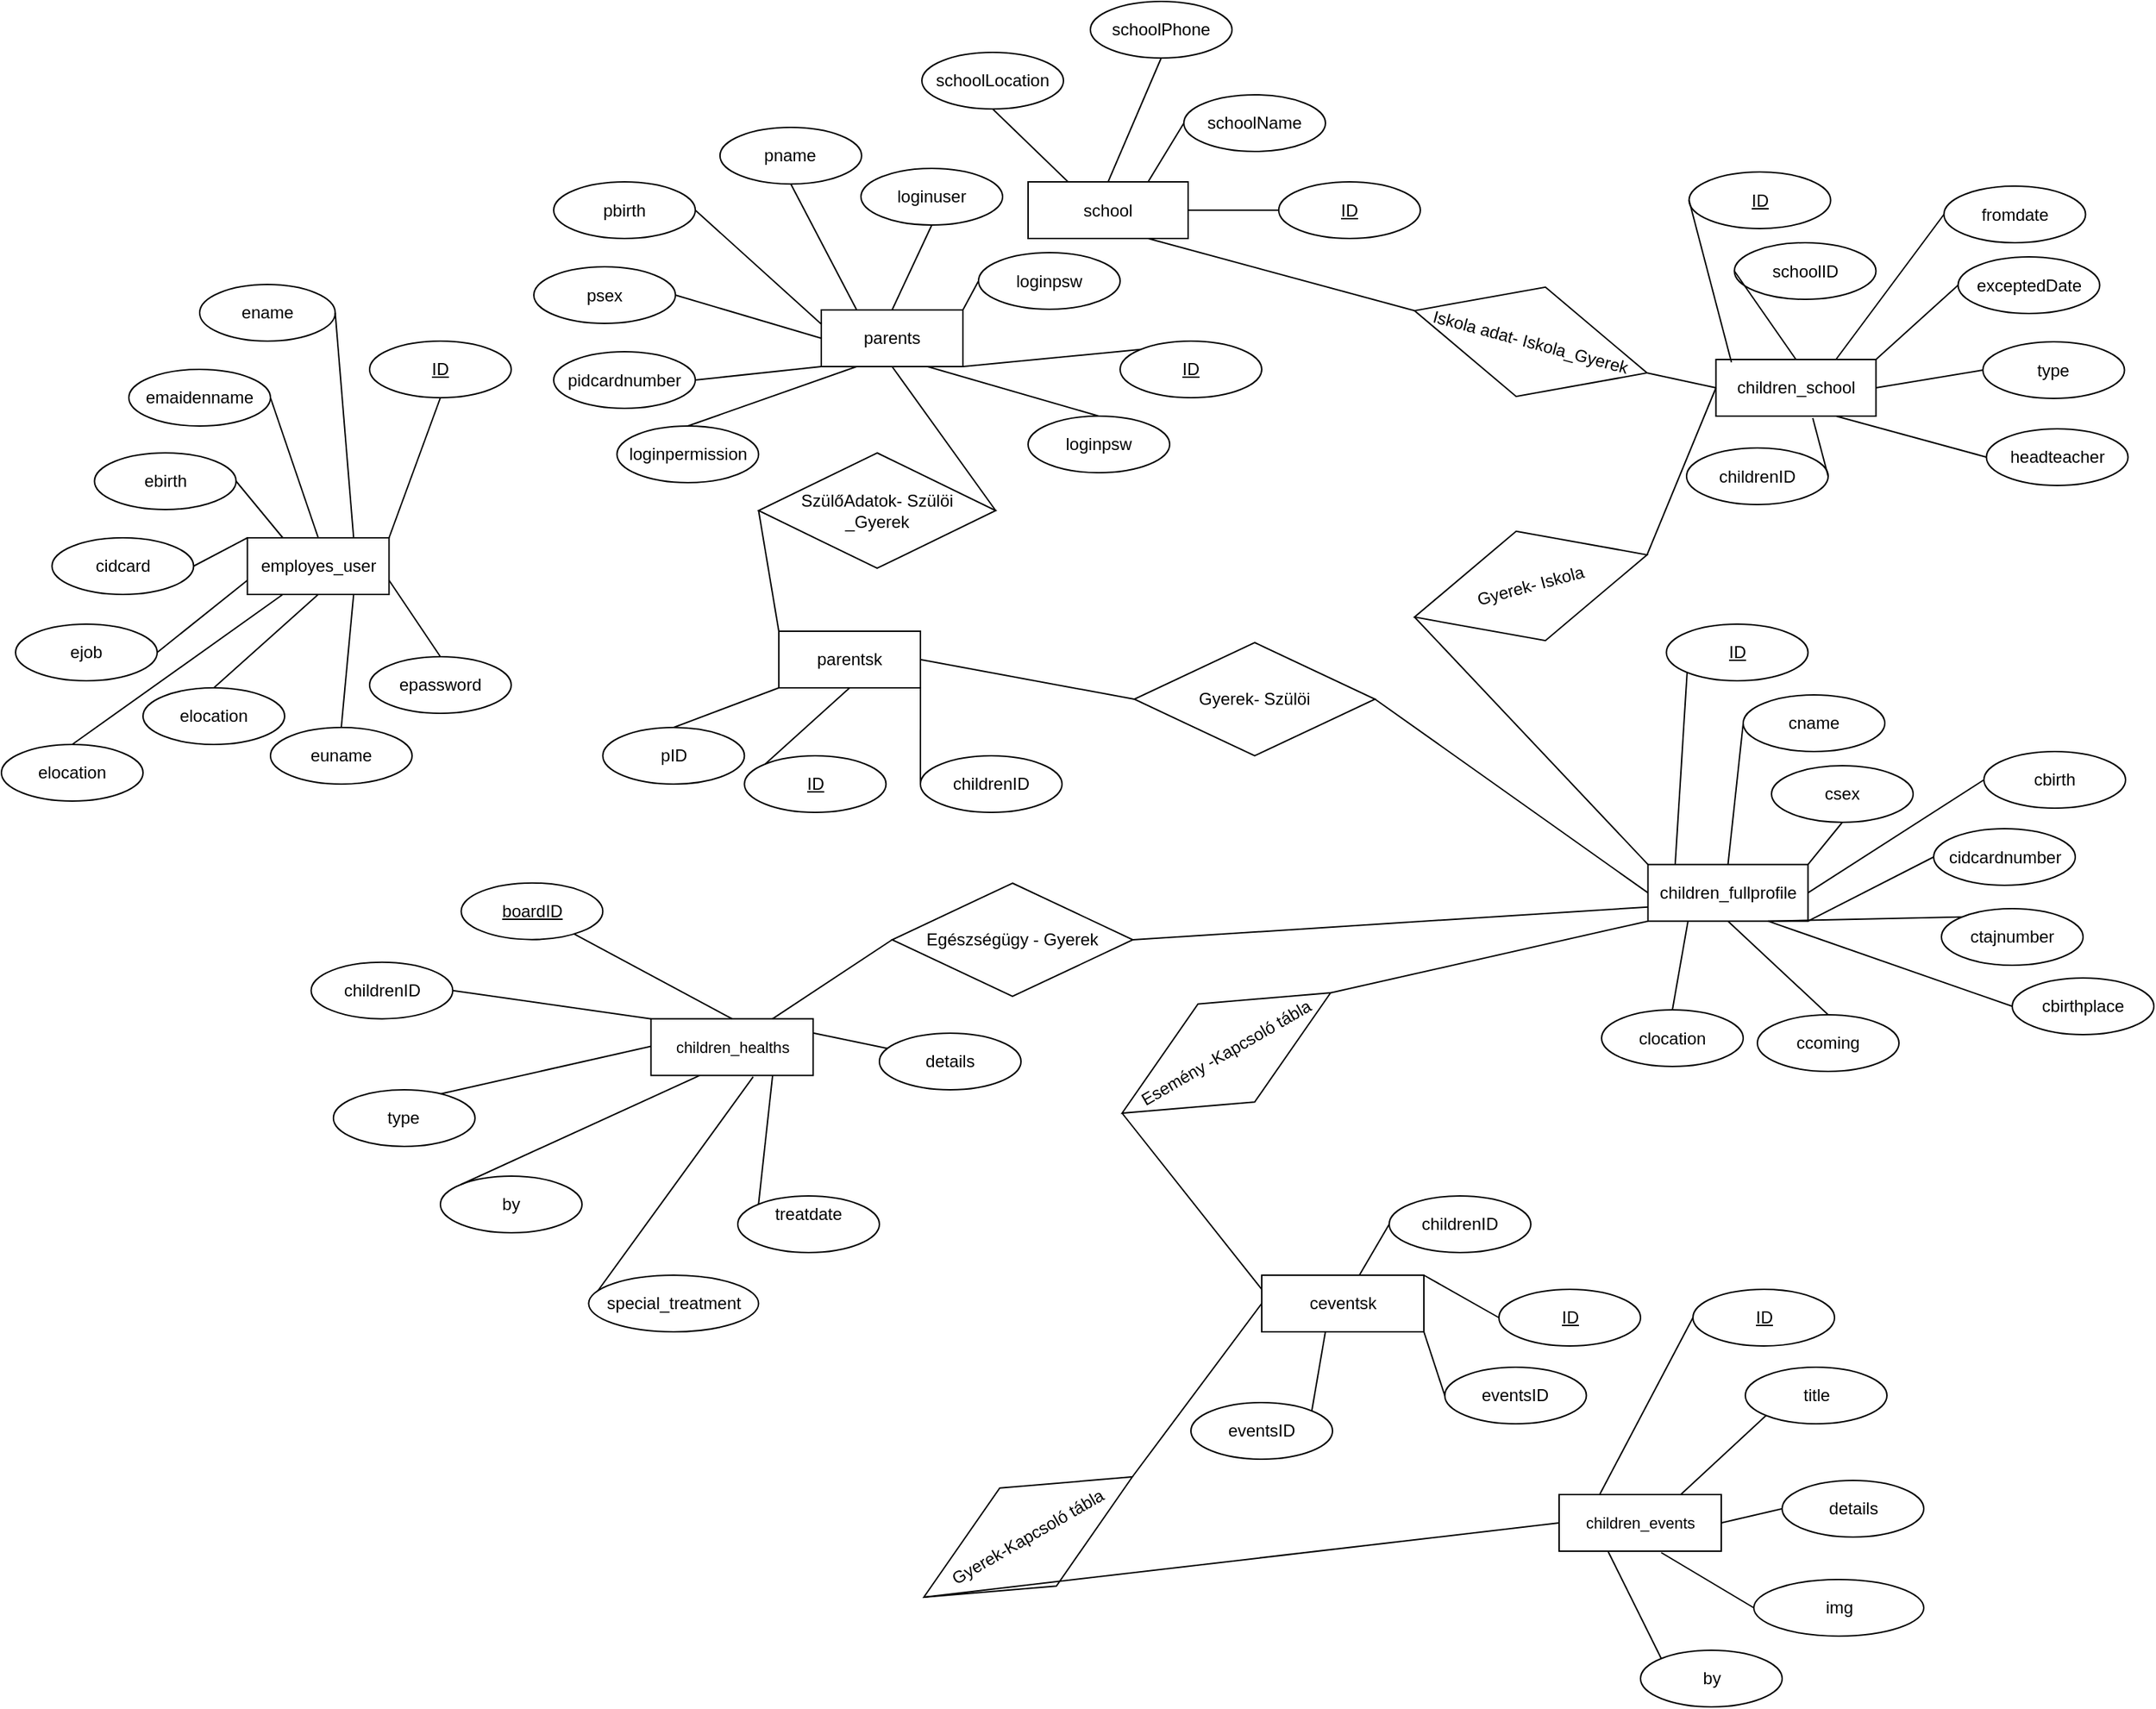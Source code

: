 <mxfile version="12.9.6" type="device"><diagram id="X7bPPWZ381YRLDHJrS13" name="Page-1"><mxGraphModel dx="2130" dy="2127" grid="1" gridSize="10" guides="1" tooltips="1" connect="1" arrows="1" fold="1" page="1" pageScale="1" pageWidth="827" pageHeight="1169" math="0" shadow="0"><root><mxCell id="0"/><mxCell id="1" parent="0"/><mxCell id="rig5tWXqjqZmkKjuv77b-2" value="employes_user" style="whiteSpace=wrap;html=1;align=center;" parent="1" vertex="1"><mxGeometry x="393.72" y="169" width="100" height="40" as="geometry"/></mxCell><mxCell id="rig5tWXqjqZmkKjuv77b-3" value="ID" style="ellipse;whiteSpace=wrap;html=1;align=center;fontStyle=4;" parent="1" vertex="1"><mxGeometry x="480" y="30" width="100" height="40" as="geometry"/></mxCell><mxCell id="rig5tWXqjqZmkKjuv77b-7" value="" style="endArrow=none;html=1;rounded=0;exitX=0.5;exitY=1;exitDx=0;exitDy=0;entryX=1;entryY=0;entryDx=0;entryDy=0;" parent="1" source="rig5tWXqjqZmkKjuv77b-3" target="rig5tWXqjqZmkKjuv77b-2" edge="1"><mxGeometry relative="1" as="geometry"><mxPoint x="405.72" y="299" as="sourcePoint"/><mxPoint x="518.72" y="170" as="targetPoint"/></mxGeometry></mxCell><mxCell id="rig5tWXqjqZmkKjuv77b-9" value="" style="endArrow=none;html=1;rounded=0;entryX=0;entryY=0;entryDx=0;entryDy=0;exitX=1;exitY=0.5;exitDx=0;exitDy=0;" parent="1" source="rig5tWXqjqZmkKjuv77b-10" target="rig5tWXqjqZmkKjuv77b-2" edge="1"><mxGeometry relative="1" as="geometry"><mxPoint x="355.72" y="209" as="sourcePoint"/><mxPoint x="425.72" y="339" as="targetPoint"/></mxGeometry></mxCell><mxCell id="rig5tWXqjqZmkKjuv77b-10" value="&lt;div&gt;cidcard&lt;/div&gt;" style="ellipse;whiteSpace=wrap;html=1;align=center;" parent="1" vertex="1"><mxGeometry x="255.72" y="169" width="100" height="40" as="geometry"/></mxCell><mxCell id="rig5tWXqjqZmkKjuv77b-11" value="ebirth" style="ellipse;whiteSpace=wrap;html=1;align=center;" parent="1" vertex="1"><mxGeometry x="285.72" y="109" width="100" height="40" as="geometry"/></mxCell><mxCell id="rig5tWXqjqZmkKjuv77b-12" value="" style="endArrow=none;html=1;rounded=0;exitX=1;exitY=0.5;exitDx=0;exitDy=0;entryX=0.25;entryY=0;entryDx=0;entryDy=0;" parent="1" source="rig5tWXqjqZmkKjuv77b-11" target="rig5tWXqjqZmkKjuv77b-2" edge="1"><mxGeometry relative="1" as="geometry"><mxPoint x="255.72" y="289" as="sourcePoint"/><mxPoint x="415.72" y="289" as="targetPoint"/></mxGeometry></mxCell><mxCell id="rig5tWXqjqZmkKjuv77b-14" value="ename" style="ellipse;whiteSpace=wrap;html=1;align=center;" parent="1" vertex="1"><mxGeometry x="360" y="-10" width="95.72" height="40" as="geometry"/></mxCell><mxCell id="rig5tWXqjqZmkKjuv77b-15" value="" style="endArrow=none;html=1;rounded=0;entryX=1;entryY=0.5;entryDx=0;entryDy=0;exitX=0.75;exitY=0;exitDx=0;exitDy=0;" parent="1" source="rig5tWXqjqZmkKjuv77b-2" target="rig5tWXqjqZmkKjuv77b-14" edge="1"><mxGeometry relative="1" as="geometry"><mxPoint x="255.72" y="289" as="sourcePoint"/><mxPoint x="415.72" y="289" as="targetPoint"/></mxGeometry></mxCell><mxCell id="rig5tWXqjqZmkKjuv77b-19" value="ejob" style="ellipse;whiteSpace=wrap;html=1;align=center;" parent="1" vertex="1"><mxGeometry x="230" y="230" width="100" height="40" as="geometry"/></mxCell><mxCell id="rig5tWXqjqZmkKjuv77b-20" value="" style="endArrow=none;html=1;rounded=0;entryX=0;entryY=0.75;entryDx=0;entryDy=0;exitX=1;exitY=0.5;exitDx=0;exitDy=0;" parent="1" source="rig5tWXqjqZmkKjuv77b-19" target="rig5tWXqjqZmkKjuv77b-2" edge="1"><mxGeometry relative="1" as="geometry"><mxPoint x="255.72" y="349" as="sourcePoint"/><mxPoint x="415.72" y="349" as="targetPoint"/></mxGeometry></mxCell><mxCell id="juuFsl2ezh0TfPQ7w8Ja-21" value="&lt;div&gt;children_fullprofile&lt;/div&gt;" style="whiteSpace=wrap;html=1;align=center;" parent="1" vertex="1"><mxGeometry x="1382.75" y="399.83" width="113" height="40" as="geometry"/></mxCell><mxCell id="juuFsl2ezh0TfPQ7w8Ja-22" value="ID" style="ellipse;whiteSpace=wrap;html=1;align=center;fontStyle=4;" parent="1" vertex="1"><mxGeometry x="1395.75" y="230.0" width="100" height="40" as="geometry"/></mxCell><mxCell id="juuFsl2ezh0TfPQ7w8Ja-23" value="" style="endArrow=none;html=1;rounded=0;exitX=0.17;exitY=0;exitDx=0;exitDy=0;exitPerimeter=0;entryX=0;entryY=1;entryDx=0;entryDy=0;" parent="1" source="juuFsl2ezh0TfPQ7w8Ja-21" target="juuFsl2ezh0TfPQ7w8Ja-22" edge="1"><mxGeometry relative="1" as="geometry"><mxPoint x="978.75" y="579.83" as="sourcePoint"/><mxPoint x="1410" y="270" as="targetPoint"/></mxGeometry></mxCell><mxCell id="juuFsl2ezh0TfPQ7w8Ja-24" value="cname" style="ellipse;whiteSpace=wrap;html=1;align=center;" parent="1" vertex="1"><mxGeometry x="1450" y="280.0" width="100" height="40" as="geometry"/></mxCell><mxCell id="juuFsl2ezh0TfPQ7w8Ja-25" value="" style="endArrow=none;html=1;rounded=0;entryX=0;entryY=0.5;entryDx=0;entryDy=0;exitX=0.5;exitY=0;exitDx=0;exitDy=0;" parent="1" source="juuFsl2ezh0TfPQ7w8Ja-21" target="juuFsl2ezh0TfPQ7w8Ja-24" edge="1"><mxGeometry relative="1" as="geometry"><mxPoint x="978.75" y="579.83" as="sourcePoint"/><mxPoint x="1138.75" y="579.83" as="targetPoint"/></mxGeometry></mxCell><mxCell id="juuFsl2ezh0TfPQ7w8Ja-26" value="csex" style="ellipse;whiteSpace=wrap;html=1;align=center;" parent="1" vertex="1"><mxGeometry x="1470" y="330" width="100" height="40" as="geometry"/></mxCell><mxCell id="juuFsl2ezh0TfPQ7w8Ja-27" value="" style="endArrow=none;html=1;rounded=0;entryX=0.5;entryY=1;entryDx=0;entryDy=0;exitX=1;exitY=0;exitDx=0;exitDy=0;" parent="1" source="juuFsl2ezh0TfPQ7w8Ja-21" target="juuFsl2ezh0TfPQ7w8Ja-26" edge="1"><mxGeometry relative="1" as="geometry"><mxPoint x="1507.25" y="439.83" as="sourcePoint"/><mxPoint x="1160.25" y="629.83" as="targetPoint"/></mxGeometry></mxCell><mxCell id="juuFsl2ezh0TfPQ7w8Ja-28" value="cidcardnumber" style="ellipse;whiteSpace=wrap;html=1;align=center;" parent="1" vertex="1"><mxGeometry x="1584.5" y="374.5" width="100" height="40" as="geometry"/></mxCell><mxCell id="juuFsl2ezh0TfPQ7w8Ja-29" value="" style="endArrow=none;html=1;rounded=0;entryX=0;entryY=0.5;entryDx=0;entryDy=0;exitX=1;exitY=1;exitDx=0;exitDy=0;" parent="1" source="juuFsl2ezh0TfPQ7w8Ja-21" target="juuFsl2ezh0TfPQ7w8Ja-28" edge="1"><mxGeometry relative="1" as="geometry"><mxPoint x="1436.5" y="539.83" as="sourcePoint"/><mxPoint x="1089.5" y="729.83" as="targetPoint"/><Array as="points"/></mxGeometry></mxCell><mxCell id="juuFsl2ezh0TfPQ7w8Ja-31" value="cbirth" style="ellipse;whiteSpace=wrap;html=1;align=center;" parent="1" vertex="1"><mxGeometry x="1620" y="320" width="100" height="40" as="geometry"/></mxCell><mxCell id="juuFsl2ezh0TfPQ7w8Ja-32" value="" style="endArrow=none;html=1;rounded=0;entryX=0;entryY=0.5;entryDx=0;entryDy=0;exitX=1;exitY=0.5;exitDx=0;exitDy=0;" parent="1" source="juuFsl2ezh0TfPQ7w8Ja-21" target="juuFsl2ezh0TfPQ7w8Ja-31" edge="1"><mxGeometry relative="1" as="geometry"><mxPoint x="1413.5" y="529.83" as="sourcePoint"/><mxPoint x="1581.5" y="523.16" as="targetPoint"/></mxGeometry></mxCell><mxCell id="juuFsl2ezh0TfPQ7w8Ja-33" value="&lt;div&gt;ccoming&lt;/div&gt;" style="ellipse;whiteSpace=wrap;html=1;align=center;" parent="1" vertex="1"><mxGeometry x="1460" y="506" width="100" height="40" as="geometry"/></mxCell><mxCell id="juuFsl2ezh0TfPQ7w8Ja-34" value="" style="endArrow=none;html=1;rounded=0;entryX=0.5;entryY=0;entryDx=0;entryDy=0;exitX=0.5;exitY=1;exitDx=0;exitDy=0;" parent="1" source="juuFsl2ezh0TfPQ7w8Ja-21" target="juuFsl2ezh0TfPQ7w8Ja-33" edge="1"><mxGeometry relative="1" as="geometry"><mxPoint x="1371" y="599.83" as="sourcePoint"/><mxPoint x="1031" y="879.83" as="targetPoint"/></mxGeometry></mxCell><mxCell id="juuFsl2ezh0TfPQ7w8Ja-42" value="" style="endArrow=none;html=1;rounded=0;entryX=0;entryY=0.5;entryDx=0;entryDy=0;exitX=0.75;exitY=0;exitDx=0;exitDy=0;" parent="1" source="juuFsl2ezh0TfPQ7w8Ja-46" target="juuFsl2ezh0TfPQ7w8Ja-43" edge="1"><mxGeometry relative="1" as="geometry"><mxPoint x="1225.72" y="363.83" as="sourcePoint"/><mxPoint x="1187.72" y="623.83" as="targetPoint"/></mxGeometry></mxCell><mxCell id="juuFsl2ezh0TfPQ7w8Ja-43" value="type" style="ellipse;whiteSpace=wrap;html=1;align=center;" parent="1" vertex="1"><mxGeometry x="454.44" y="559" width="100" height="40" as="geometry"/></mxCell><mxCell id="juuFsl2ezh0TfPQ7w8Ja-44" value="details" style="ellipse;whiteSpace=wrap;html=1;align=center;" parent="1" vertex="1"><mxGeometry x="840" y="519" width="100" height="40" as="geometry"/></mxCell><mxCell id="juuFsl2ezh0TfPQ7w8Ja-45" value="" style="endArrow=none;html=1;rounded=0;exitX=1;exitY=0.25;exitDx=0;exitDy=0;" parent="1" source="juuFsl2ezh0TfPQ7w8Ja-46" target="juuFsl2ezh0TfPQ7w8Ja-44" edge="1"><mxGeometry relative="1" as="geometry"><mxPoint x="1127.72" y="553.83" as="sourcePoint"/><mxPoint x="1187.72" y="623.83" as="targetPoint"/></mxGeometry></mxCell><mxCell id="juuFsl2ezh0TfPQ7w8Ja-46" value="&lt;div style=&quot;font-size: 11px&quot;&gt;&lt;font style=&quot;font-size: 11px&quot;&gt;children_health&lt;/font&gt;s&lt;/div&gt;" style="whiteSpace=wrap;html=1;align=center;" parent="1" vertex="1"><mxGeometry x="678.72" y="508.83" width="114.5" height="40" as="geometry"/></mxCell><mxCell id="juuFsl2ezh0TfPQ7w8Ja-50" value="" style="endArrow=none;html=1;rounded=0;exitX=0.75;exitY=0;exitDx=0;exitDy=0;entryX=0;entryY=0.5;entryDx=0;entryDy=0;" parent="1" source="juuFsl2ezh0TfPQ7w8Ja-46" target="pJ3tPGMeFUCVFApKlP6j-6" edge="1"><mxGeometry relative="1" as="geometry"><mxPoint x="712" y="800" as="sourcePoint"/><mxPoint x="370" y="430" as="targetPoint"/></mxGeometry></mxCell><mxCell id="juuFsl2ezh0TfPQ7w8Ja-51" value="" style="endArrow=none;html=1;rounded=0;entryX=0;entryY=0.5;entryDx=0;entryDy=0;exitX=0.63;exitY=1.025;exitDx=0;exitDy=0;exitPerimeter=0;" parent="1" source="juuFsl2ezh0TfPQ7w8Ja-46" target="juuFsl2ezh0TfPQ7w8Ja-52" edge="1"><mxGeometry relative="1" as="geometry"><mxPoint x="811.22" y="358.83" as="sourcePoint"/><mxPoint x="773.22" y="618.83" as="targetPoint"/></mxGeometry></mxCell><mxCell id="juuFsl2ezh0TfPQ7w8Ja-52" value="special_treatment" style="ellipse;whiteSpace=wrap;html=1;align=center;" parent="1" vertex="1"><mxGeometry x="634.69" y="690" width="120" height="40" as="geometry"/></mxCell><mxCell id="juuFsl2ezh0TfPQ7w8Ja-53" value="by" style="ellipse;whiteSpace=wrap;html=1;align=center;" parent="1" vertex="1"><mxGeometry x="530" y="620" width="100" height="40" as="geometry"/></mxCell><mxCell id="juuFsl2ezh0TfPQ7w8Ja-54" value="" style="endArrow=none;html=1;rounded=0;entryX=0;entryY=0;entryDx=0;entryDy=0;" parent="1" target="juuFsl2ezh0TfPQ7w8Ja-53" edge="1"><mxGeometry relative="1" as="geometry"><mxPoint x="713.22" y="548.83" as="sourcePoint"/><mxPoint x="773.22" y="618.83" as="targetPoint"/></mxGeometry></mxCell><mxCell id="juuFsl2ezh0TfPQ7w8Ja-64" value="&lt;div style=&quot;font-size: 11px&quot;&gt;&lt;font style=&quot;font-size: 11px&quot;&gt;children_events&lt;/font&gt;&lt;/div&gt;" style="whiteSpace=wrap;html=1;align=center;" parent="1" vertex="1"><mxGeometry x="1320" y="845" width="114.5" height="40" as="geometry"/></mxCell><mxCell id="juuFsl2ezh0TfPQ7w8Ja-65" value="details" style="ellipse;whiteSpace=wrap;html=1;align=center;" parent="1" vertex="1"><mxGeometry x="1477.5" y="835" width="100" height="40" as="geometry"/></mxCell><mxCell id="juuFsl2ezh0TfPQ7w8Ja-66" value="" style="endArrow=none;html=1;rounded=0;entryX=0;entryY=0.5;entryDx=0;entryDy=0;exitX=1;exitY=0.5;exitDx=0;exitDy=0;" parent="1" source="juuFsl2ezh0TfPQ7w8Ja-64" target="juuFsl2ezh0TfPQ7w8Ja-65" edge="1"><mxGeometry relative="1" as="geometry"><mxPoint x="1517.5" y="885" as="sourcePoint"/><mxPoint x="1127.5" y="1165" as="targetPoint"/></mxGeometry></mxCell><mxCell id="juuFsl2ezh0TfPQ7w8Ja-67" value="ID" style="ellipse;whiteSpace=wrap;html=1;align=center;fontStyle=4;" parent="1" vertex="1"><mxGeometry x="1414.5" y="700" width="100" height="40" as="geometry"/></mxCell><mxCell id="juuFsl2ezh0TfPQ7w8Ja-68" value="" style="endArrow=none;html=1;rounded=0;entryX=0;entryY=0.5;entryDx=0;entryDy=0;exitX=0.25;exitY=0;exitDx=0;exitDy=0;" parent="1" source="juuFsl2ezh0TfPQ7w8Ja-64" target="juuFsl2ezh0TfPQ7w8Ja-67" edge="1"><mxGeometry relative="1" as="geometry"><mxPoint x="1522" y="955" as="sourcePoint"/><mxPoint x="1258" y="1145" as="targetPoint"/></mxGeometry></mxCell><mxCell id="juuFsl2ezh0TfPQ7w8Ja-69" value="" style="endArrow=none;html=1;rounded=0;entryX=0;entryY=0.5;entryDx=0;entryDy=0;exitX=0.63;exitY=1.025;exitDx=0;exitDy=0;exitPerimeter=0;" parent="1" source="juuFsl2ezh0TfPQ7w8Ja-64" target="juuFsl2ezh0TfPQ7w8Ja-70" edge="1"><mxGeometry relative="1" as="geometry"><mxPoint x="1452.5" y="695" as="sourcePoint"/><mxPoint x="1414.5" y="955" as="targetPoint"/></mxGeometry></mxCell><mxCell id="juuFsl2ezh0TfPQ7w8Ja-70" value="img" style="ellipse;whiteSpace=wrap;html=1;align=center;" parent="1" vertex="1"><mxGeometry x="1457.5" y="905" width="120" height="40" as="geometry"/></mxCell><mxCell id="juuFsl2ezh0TfPQ7w8Ja-71" value="by" style="ellipse;whiteSpace=wrap;html=1;align=center;" parent="1" vertex="1"><mxGeometry x="1377.5" y="955" width="100" height="40" as="geometry"/></mxCell><mxCell id="juuFsl2ezh0TfPQ7w8Ja-72" value="" style="endArrow=none;html=1;rounded=0;entryX=0;entryY=0;entryDx=0;entryDy=0;" parent="1" target="juuFsl2ezh0TfPQ7w8Ja-71" edge="1"><mxGeometry relative="1" as="geometry"><mxPoint x="1354.5" y="885" as="sourcePoint"/><mxPoint x="1414.5" y="955" as="targetPoint"/></mxGeometry></mxCell><mxCell id="juuFsl2ezh0TfPQ7w8Ja-73" value="title" style="ellipse;whiteSpace=wrap;html=1;align=center;" parent="1" vertex="1"><mxGeometry x="1451.5" y="755" width="100" height="40" as="geometry"/></mxCell><mxCell id="juuFsl2ezh0TfPQ7w8Ja-74" value="" style="endArrow=none;html=1;rounded=0;entryX=0;entryY=1;entryDx=0;entryDy=0;exitX=0.75;exitY=0;exitDx=0;exitDy=0;" parent="1" source="juuFsl2ezh0TfPQ7w8Ja-64" target="juuFsl2ezh0TfPQ7w8Ja-73" edge="1"><mxGeometry relative="1" as="geometry"><mxPoint x="1444.5" y="865" as="sourcePoint"/><mxPoint x="1504.5" y="855" as="targetPoint"/></mxGeometry></mxCell><mxCell id="VY0c1p_3kEKyi2sY-HxI-12" value="parents" style="whiteSpace=wrap;html=1;align=center;" parent="1" vertex="1"><mxGeometry x="798.97" y="8.0" width="100" height="40" as="geometry"/></mxCell><mxCell id="VY0c1p_3kEKyi2sY-HxI-19" value="pname" style="ellipse;whiteSpace=wrap;html=1;align=center;" parent="1" vertex="1"><mxGeometry x="727.44" y="-121.0" width="100" height="40" as="geometry"/></mxCell><mxCell id="VY0c1p_3kEKyi2sY-HxI-20" value="pbirth" style="ellipse;whiteSpace=wrap;html=1;align=center;" parent="1" vertex="1"><mxGeometry x="610" y="-82.5" width="100" height="40" as="geometry"/></mxCell><mxCell id="VY0c1p_3kEKyi2sY-HxI-21" value="" style="endArrow=none;html=1;rounded=0;entryX=1;entryY=0.5;entryDx=0;entryDy=0;exitX=0;exitY=0.25;exitDx=0;exitDy=0;" parent="1" source="VY0c1p_3kEKyi2sY-HxI-12" target="VY0c1p_3kEKyi2sY-HxI-20" edge="1"><mxGeometry relative="1" as="geometry"><mxPoint x="1103.43" y="291.33" as="sourcePoint"/><mxPoint x="1193.615" y="192.142" as="targetPoint"/></mxGeometry></mxCell><mxCell id="VY0c1p_3kEKyi2sY-HxI-22" value="" style="endArrow=none;html=1;rounded=0;entryX=0.5;entryY=1;entryDx=0;entryDy=0;exitX=0.25;exitY=0;exitDx=0;exitDy=0;" parent="1" source="VY0c1p_3kEKyi2sY-HxI-12" target="VY0c1p_3kEKyi2sY-HxI-19" edge="1"><mxGeometry relative="1" as="geometry"><mxPoint x="1113.43" y="301.33" as="sourcePoint"/><mxPoint x="1203.615" y="202.142" as="targetPoint"/></mxGeometry></mxCell><mxCell id="VY0c1p_3kEKyi2sY-HxI-24" value="ID" style="ellipse;whiteSpace=wrap;html=1;align=center;fontStyle=4;" parent="1" vertex="1"><mxGeometry x="1010" y="30" width="100" height="40" as="geometry"/></mxCell><mxCell id="VY0c1p_3kEKyi2sY-HxI-25" value="" style="endArrow=none;html=1;rounded=0;entryX=0;entryY=0;entryDx=0;entryDy=0;exitX=1;exitY=1;exitDx=0;exitDy=0;" parent="1" target="VY0c1p_3kEKyi2sY-HxI-24" edge="1" source="VY0c1p_3kEKyi2sY-HxI-12"><mxGeometry relative="1" as="geometry"><mxPoint x="874" y="50" as="sourcePoint"/><mxPoint x="1028.97" y="8" as="targetPoint"/></mxGeometry></mxCell><mxCell id="VY0c1p_3kEKyi2sY-HxI-26" value="psex" style="ellipse;whiteSpace=wrap;html=1;align=center;" parent="1" vertex="1"><mxGeometry x="595.97" y="-22.5" width="100" height="40" as="geometry"/></mxCell><mxCell id="VY0c1p_3kEKyi2sY-HxI-27" value="" style="endArrow=none;html=1;rounded=0;entryX=1;entryY=0.5;entryDx=0;entryDy=0;exitX=0;exitY=0.5;exitDx=0;exitDy=0;" parent="1" source="VY0c1p_3kEKyi2sY-HxI-12" target="VY0c1p_3kEKyi2sY-HxI-26" edge="1"><mxGeometry relative="1" as="geometry"><mxPoint x="938.97" y="48" as="sourcePoint"/><mxPoint x="1008.97" y="78" as="targetPoint"/></mxGeometry></mxCell><mxCell id="VY0c1p_3kEKyi2sY-HxI-33" value="ctajnumber" style="ellipse;whiteSpace=wrap;html=1;align=center;" parent="1" vertex="1"><mxGeometry x="1590" y="431.0" width="100" height="40" as="geometry"/></mxCell><mxCell id="VY0c1p_3kEKyi2sY-HxI-34" value="" style="endArrow=none;html=1;rounded=0;entryX=0;entryY=0;entryDx=0;entryDy=0;exitX=0.75;exitY=1;exitDx=0;exitDy=0;" parent="1" source="juuFsl2ezh0TfPQ7w8Ja-21" target="VY0c1p_3kEKyi2sY-HxI-33" edge="1"><mxGeometry relative="1" as="geometry"><mxPoint x="1367.5" y="476.5" as="sourcePoint"/><mxPoint x="1590.25" y="466.5" as="targetPoint"/></mxGeometry></mxCell><mxCell id="5lSTl0Rk3lSju16GdGLm-16" value="loginpermission" style="ellipse;whiteSpace=wrap;html=1;align=center;" parent="1" vertex="1"><mxGeometry x="654.69" y="90" width="100" height="40" as="geometry"/></mxCell><mxCell id="5lSTl0Rk3lSju16GdGLm-17" value="pidcardnumber" style="ellipse;whiteSpace=wrap;html=1;align=center;" parent="1" vertex="1"><mxGeometry x="610" y="37.5" width="100" height="40" as="geometry"/></mxCell><mxCell id="5lSTl0Rk3lSju16GdGLm-18" value="loginuser" style="ellipse;whiteSpace=wrap;html=1;align=center;" parent="1" vertex="1"><mxGeometry x="827" y="-92" width="100" height="40" as="geometry"/></mxCell><mxCell id="5lSTl0Rk3lSju16GdGLm-19" value="loginpsw" style="ellipse;whiteSpace=wrap;html=1;align=center;" parent="1" vertex="1"><mxGeometry x="945" y="83" width="100" height="40" as="geometry"/></mxCell><mxCell id="5lSTl0Rk3lSju16GdGLm-20" value="" style="endArrow=none;html=1;rounded=0;entryX=1;entryY=0.5;entryDx=0;entryDy=0;exitX=0;exitY=1;exitDx=0;exitDy=0;" parent="1" source="VY0c1p_3kEKyi2sY-HxI-12" target="5lSTl0Rk3lSju16GdGLm-17" edge="1"><mxGeometry relative="1" as="geometry"><mxPoint x="908.97" y="58" as="sourcePoint"/><mxPoint x="1048.97" y="118" as="targetPoint"/></mxGeometry></mxCell><mxCell id="5lSTl0Rk3lSju16GdGLm-21" value="" style="endArrow=none;html=1;rounded=0;entryX=0.5;entryY=0;entryDx=0;entryDy=0;exitX=0.25;exitY=1;exitDx=0;exitDy=0;" parent="1" source="VY0c1p_3kEKyi2sY-HxI-12" target="5lSTl0Rk3lSju16GdGLm-16" edge="1"><mxGeometry relative="1" as="geometry"><mxPoint x="918.97" y="68" as="sourcePoint"/><mxPoint x="1058.97" y="128" as="targetPoint"/></mxGeometry></mxCell><mxCell id="5lSTl0Rk3lSju16GdGLm-22" value="" style="endArrow=none;html=1;rounded=0;entryX=0.5;entryY=1;entryDx=0;entryDy=0;exitX=0.5;exitY=0;exitDx=0;exitDy=0;" parent="1" source="VY0c1p_3kEKyi2sY-HxI-12" target="5lSTl0Rk3lSju16GdGLm-18" edge="1"><mxGeometry relative="1" as="geometry"><mxPoint x="890" as="sourcePoint"/><mxPoint x="1068.97" y="138" as="targetPoint"/></mxGeometry></mxCell><mxCell id="5lSTl0Rk3lSju16GdGLm-23" value="" style="endArrow=none;html=1;rounded=0;entryX=0.5;entryY=0;entryDx=0;entryDy=0;exitX=0.75;exitY=1;exitDx=0;exitDy=0;" parent="1" source="VY0c1p_3kEKyi2sY-HxI-12" target="5lSTl0Rk3lSju16GdGLm-19" edge="1"><mxGeometry relative="1" as="geometry"><mxPoint x="938.97" y="88" as="sourcePoint"/><mxPoint x="1078.97" y="148" as="targetPoint"/></mxGeometry></mxCell><mxCell id="UZepqhmYbxeqU_emJsDd-5" value="&lt;div&gt;Gyerek- Szülöi&lt;/div&gt;" style="shape=rhombus;perimeter=rhombusPerimeter;whiteSpace=wrap;html=1;align=center;" parent="1" vertex="1"><mxGeometry x="1020" y="243" width="170" height="80" as="geometry"/></mxCell><mxCell id="UZepqhmYbxeqU_emJsDd-8" value="" style="endArrow=none;html=1;rounded=0;entryX=1;entryY=0.5;entryDx=0;entryDy=0;exitX=0.5;exitY=1;exitDx=0;exitDy=0;" parent="1" source="VY0c1p_3kEKyi2sY-HxI-12" target="luupwgVPOPJgz2WvsRW2-38" edge="1"><mxGeometry relative="1" as="geometry"><mxPoint x="860" y="175" as="sourcePoint"/><mxPoint x="890" y="180" as="targetPoint"/></mxGeometry></mxCell><mxCell id="UZepqhmYbxeqU_emJsDd-9" value="" style="endArrow=none;html=1;rounded=0;exitX=1;exitY=0.5;exitDx=0;exitDy=0;entryX=0;entryY=0.5;entryDx=0;entryDy=0;" parent="1" source="UZepqhmYbxeqU_emJsDd-5" target="juuFsl2ezh0TfPQ7w8Ja-21" edge="1"><mxGeometry relative="1" as="geometry"><mxPoint x="1200" y="298.83" as="sourcePoint"/><mxPoint x="1140" y="476.5" as="targetPoint"/></mxGeometry></mxCell><mxCell id="UZepqhmYbxeqU_emJsDd-10" value="&lt;div&gt;ceventsk&lt;/div&gt;" style="whiteSpace=wrap;html=1;align=center;" parent="1" vertex="1"><mxGeometry x="1110" y="690" width="114.5" height="40" as="geometry"/></mxCell><mxCell id="UZepqhmYbxeqU_emJsDd-11" value="ID" style="ellipse;whiteSpace=wrap;html=1;align=center;fontStyle=4;" parent="1" vertex="1"><mxGeometry x="1277.5" y="700" width="100" height="40" as="geometry"/></mxCell><mxCell id="UZepqhmYbxeqU_emJsDd-13" value="" style="endArrow=none;html=1;rounded=0;entryX=0;entryY=0.5;entryDx=0;entryDy=0;exitX=1;exitY=0;exitDx=0;exitDy=0;" parent="1" source="UZepqhmYbxeqU_emJsDd-10" target="UZepqhmYbxeqU_emJsDd-11" edge="1"><mxGeometry relative="1" as="geometry"><mxPoint x="1069.5" y="665" as="sourcePoint"/><mxPoint x="1139.75" y="565" as="targetPoint"/></mxGeometry></mxCell><mxCell id="UZepqhmYbxeqU_emJsDd-14" value="childrenID" style="ellipse;whiteSpace=wrap;html=1;align=center;" parent="1" vertex="1"><mxGeometry x="1200" y="634" width="100" height="40" as="geometry"/></mxCell><mxCell id="UZepqhmYbxeqU_emJsDd-15" value="eventsID" style="ellipse;whiteSpace=wrap;html=1;align=center;" parent="1" vertex="1"><mxGeometry x="1239.25" y="755" width="100" height="40" as="geometry"/></mxCell><mxCell id="UZepqhmYbxeqU_emJsDd-16" value="" style="endArrow=none;html=1;rounded=0;entryX=0;entryY=0.5;entryDx=0;entryDy=0;" parent="1" source="UZepqhmYbxeqU_emJsDd-10" target="UZepqhmYbxeqU_emJsDd-14" edge="1"><mxGeometry relative="1" as="geometry"><mxPoint x="1149.75" y="685" as="sourcePoint"/><mxPoint x="1195" y="610" as="targetPoint"/></mxGeometry></mxCell><mxCell id="UZepqhmYbxeqU_emJsDd-17" value="" style="endArrow=none;html=1;rounded=0;entryX=0;entryY=0.5;entryDx=0;entryDy=0;exitX=1;exitY=1;exitDx=0;exitDy=0;" parent="1" source="UZepqhmYbxeqU_emJsDd-10" target="UZepqhmYbxeqU_emJsDd-15" edge="1"><mxGeometry relative="1" as="geometry"><mxPoint x="1159.75" y="695" as="sourcePoint"/><mxPoint x="1205" y="620" as="targetPoint"/></mxGeometry></mxCell><mxCell id="UZepqhmYbxeqU_emJsDd-25" value="Esemény -Kapcsoló tábla" style="shape=rhombus;perimeter=rhombusPerimeter;whiteSpace=wrap;html=1;align=center;rotation=-30;" parent="1" vertex="1"><mxGeometry x="1000" y="493" width="170" height="80" as="geometry"/></mxCell><mxCell id="UZepqhmYbxeqU_emJsDd-26" value="" style="endArrow=none;html=1;rounded=0;entryX=0;entryY=0.5;entryDx=0;entryDy=0;exitX=0;exitY=0.25;exitDx=0;exitDy=0;" parent="1" source="UZepqhmYbxeqU_emJsDd-10" target="UZepqhmYbxeqU_emJsDd-25" edge="1"><mxGeometry relative="1" as="geometry"><mxPoint x="1160" y="630" as="sourcePoint"/><mxPoint x="980" y="337.33" as="targetPoint"/></mxGeometry></mxCell><mxCell id="pJ3tPGMeFUCVFApKlP6j-1" value="" style="endArrow=none;html=1;rounded=0;exitX=0;exitY=1;exitDx=0;exitDy=0;entryX=1;entryY=0.5;entryDx=0;entryDy=0;" parent="1" source="juuFsl2ezh0TfPQ7w8Ja-21" target="UZepqhmYbxeqU_emJsDd-25" edge="1"><mxGeometry relative="1" as="geometry"><mxPoint x="1105" y="635" as="sourcePoint"/><mxPoint x="981.388" y="552.5" as="targetPoint"/></mxGeometry></mxCell><mxCell id="pJ3tPGMeFUCVFApKlP6j-2" value="Gyerek-Kapcsoló tábla" style="shape=rhombus;perimeter=rhombusPerimeter;whiteSpace=wrap;html=1;align=center;rotation=-30;" parent="1" vertex="1"><mxGeometry x="860" y="835" width="170" height="80" as="geometry"/></mxCell><mxCell id="pJ3tPGMeFUCVFApKlP6j-3" value="" style="endArrow=none;html=1;rounded=0;entryX=1;entryY=0.5;entryDx=0;entryDy=0;exitX=0;exitY=0.5;exitDx=0;exitDy=0;" parent="1" source="UZepqhmYbxeqU_emJsDd-10" target="pJ3tPGMeFUCVFApKlP6j-2" edge="1"><mxGeometry relative="1" as="geometry"><mxPoint x="1019" y="760" as="sourcePoint"/><mxPoint x="981.388" y="552.5" as="targetPoint"/></mxGeometry></mxCell><mxCell id="pJ3tPGMeFUCVFApKlP6j-4" value="" style="endArrow=none;html=1;rounded=0;entryX=0;entryY=0.5;entryDx=0;entryDy=0;exitX=0;exitY=0.5;exitDx=0;exitDy=0;" parent="1" source="juuFsl2ezh0TfPQ7w8Ja-64" target="pJ3tPGMeFUCVFApKlP6j-2" edge="1"><mxGeometry relative="1" as="geometry"><mxPoint x="1150" y="1000" as="sourcePoint"/><mxPoint x="991.388" y="562.5" as="targetPoint"/></mxGeometry></mxCell><mxCell id="pJ3tPGMeFUCVFApKlP6j-5" value="" style="endArrow=none;html=1;rounded=0;exitX=0;exitY=0.75;exitDx=0;exitDy=0;entryX=1;entryY=0.5;entryDx=0;entryDy=0;" parent="1" source="juuFsl2ezh0TfPQ7w8Ja-21" target="pJ3tPGMeFUCVFApKlP6j-6" edge="1"><mxGeometry relative="1" as="geometry"><mxPoint x="1240" y="310" as="sourcePoint"/><mxPoint x="790" y="510" as="targetPoint"/></mxGeometry></mxCell><mxCell id="pJ3tPGMeFUCVFApKlP6j-6" value="Egészségügy - Gyerek" style="shape=rhombus;perimeter=rhombusPerimeter;whiteSpace=wrap;html=1;align=center;rotation=0;" parent="1" vertex="1"><mxGeometry x="849" y="413" width="170" height="80" as="geometry"/></mxCell><mxCell id="uqK_T2go3OIVHjE7eF3Z-1" value="elocation" style="ellipse;whiteSpace=wrap;html=1;align=center;" parent="1" vertex="1"><mxGeometry x="220" y="315" width="100" height="40" as="geometry"/></mxCell><mxCell id="uqK_T2go3OIVHjE7eF3Z-2" value="" style="endArrow=none;html=1;rounded=0;entryX=0.25;entryY=1;entryDx=0;entryDy=0;exitX=0.5;exitY=0;exitDx=0;exitDy=0;" parent="1" source="uqK_T2go3OIVHjE7eF3Z-1" target="rig5tWXqjqZmkKjuv77b-2" edge="1"><mxGeometry relative="1" as="geometry"><mxPoint x="410" y="264" as="sourcePoint"/><mxPoint x="453.72" y="219" as="targetPoint"/></mxGeometry></mxCell><mxCell id="uqK_T2go3OIVHjE7eF3Z-3" value="euname" style="ellipse;whiteSpace=wrap;html=1;align=center;" parent="1" vertex="1"><mxGeometry x="410" y="303" width="100" height="40" as="geometry"/></mxCell><mxCell id="uqK_T2go3OIVHjE7eF3Z-4" value="" style="endArrow=none;html=1;rounded=0;entryX=0.75;entryY=1;entryDx=0;entryDy=0;exitX=0.5;exitY=0;exitDx=0;exitDy=0;" parent="1" source="uqK_T2go3OIVHjE7eF3Z-3" target="rig5tWXqjqZmkKjuv77b-2" edge="1"><mxGeometry relative="1" as="geometry"><mxPoint x="345.72" y="285" as="sourcePoint"/><mxPoint x="428.72" y="219" as="targetPoint"/></mxGeometry></mxCell><mxCell id="uqK_T2go3OIVHjE7eF3Z-5" value="epassword" style="ellipse;whiteSpace=wrap;html=1;align=center;" parent="1" vertex="1"><mxGeometry x="480" y="253" width="100" height="40" as="geometry"/></mxCell><mxCell id="uqK_T2go3OIVHjE7eF3Z-6" value="" style="endArrow=none;html=1;rounded=0;entryX=1;entryY=0.75;entryDx=0;entryDy=0;exitX=0.5;exitY=0;exitDx=0;exitDy=0;" parent="1" source="uqK_T2go3OIVHjE7eF3Z-5" target="rig5tWXqjqZmkKjuv77b-2" edge="1"><mxGeometry relative="1" as="geometry"><mxPoint x="395.72" y="329" as="sourcePoint"/><mxPoint x="453.72" y="219" as="targetPoint"/></mxGeometry></mxCell><mxCell id="uqK_T2go3OIVHjE7eF3Z-8" value="cbirthplace" style="ellipse;whiteSpace=wrap;html=1;align=center;" parent="1" vertex="1"><mxGeometry x="1640" y="480" width="100" height="40" as="geometry"/></mxCell><mxCell id="uqK_T2go3OIVHjE7eF3Z-9" value="" style="endArrow=none;html=1;rounded=0;entryX=0;entryY=0.5;entryDx=0;entryDy=0;exitX=0.75;exitY=1;exitDx=0;exitDy=0;" parent="1" source="juuFsl2ezh0TfPQ7w8Ja-21" target="uqK_T2go3OIVHjE7eF3Z-8" edge="1"><mxGeometry relative="1" as="geometry"><mxPoint x="1486.992" y="450.99" as="sourcePoint"/><mxPoint x="1674.645" y="455.688" as="targetPoint"/></mxGeometry></mxCell><mxCell id="uqK_T2go3OIVHjE7eF3Z-10" style="edgeStyle=orthogonalEdgeStyle;rounded=0;orthogonalLoop=1;jettySize=auto;html=1;exitX=0.5;exitY=1;exitDx=0;exitDy=0;" parent="1" edge="1"><mxGeometry relative="1" as="geometry"><mxPoint x="1600" y="560" as="sourcePoint"/><mxPoint x="1600" y="560" as="targetPoint"/></mxGeometry></mxCell><mxCell id="uqK_T2go3OIVHjE7eF3Z-11" value="clocation" style="ellipse;whiteSpace=wrap;html=1;align=center;" parent="1" vertex="1"><mxGeometry x="1350" y="502.5" width="100" height="40" as="geometry"/></mxCell><mxCell id="uqK_T2go3OIVHjE7eF3Z-12" value="" style="endArrow=none;html=1;rounded=0;entryX=0.5;entryY=0;entryDx=0;entryDy=0;exitX=0.25;exitY=1;exitDx=0;exitDy=0;" parent="1" source="juuFsl2ezh0TfPQ7w8Ja-21" target="uqK_T2go3OIVHjE7eF3Z-11" edge="1"><mxGeometry relative="1" as="geometry"><mxPoint x="1421" y="449.83" as="sourcePoint"/><mxPoint x="1487.5" y="552.5" as="targetPoint"/></mxGeometry></mxCell><mxCell id="caFGjPVB3AqB_7iwUvpX-1" value="&lt;div&gt;children_school&lt;/div&gt;" style="whiteSpace=wrap;html=1;align=center;" parent="1" vertex="1"><mxGeometry x="1430.75" y="43.0" width="113" height="40" as="geometry"/></mxCell><mxCell id="caFGjPVB3AqB_7iwUvpX-2" value="ID" style="ellipse;whiteSpace=wrap;html=1;align=center;fontStyle=4;" parent="1" vertex="1"><mxGeometry x="1411.75" y="-89.5" width="100" height="40" as="geometry"/></mxCell><mxCell id="caFGjPVB3AqB_7iwUvpX-3" value="schoolID" style="ellipse;whiteSpace=wrap;html=1;align=center;" parent="1" vertex="1"><mxGeometry x="1443.75" y="-39.5" width="100" height="40" as="geometry"/></mxCell><mxCell id="caFGjPVB3AqB_7iwUvpX-4" value="" style="endArrow=none;html=1;rounded=0;entryX=0;entryY=0.5;entryDx=0;entryDy=0;exitX=0.097;exitY=0.05;exitDx=0;exitDy=0;exitPerimeter=0;" parent="1" source="caFGjPVB3AqB_7iwUvpX-1" target="caFGjPVB3AqB_7iwUvpX-2" edge="1"><mxGeometry relative="1" as="geometry"><mxPoint x="1635.71" y="345.83" as="sourcePoint"/><mxPoint x="1648.395" y="210.142" as="targetPoint"/></mxGeometry></mxCell><mxCell id="caFGjPVB3AqB_7iwUvpX-5" value="" style="endArrow=none;html=1;rounded=0;entryX=0;entryY=0.5;entryDx=0;entryDy=0;exitX=0.5;exitY=0;exitDx=0;exitDy=0;" parent="1" source="caFGjPVB3AqB_7iwUvpX-1" target="caFGjPVB3AqB_7iwUvpX-3" edge="1"><mxGeometry relative="1" as="geometry"><mxPoint x="1490.25" y="93" as="sourcePoint"/><mxPoint x="1623" y="12" as="targetPoint"/></mxGeometry></mxCell><mxCell id="caFGjPVB3AqB_7iwUvpX-6" value="fromdate" style="ellipse;whiteSpace=wrap;html=1;align=center;" parent="1" vertex="1"><mxGeometry x="1591.75" y="-79.5" width="100" height="40" as="geometry"/></mxCell><mxCell id="caFGjPVB3AqB_7iwUvpX-7" value="exceptedDate" style="ellipse;whiteSpace=wrap;html=1;align=center;" parent="1" vertex="1"><mxGeometry x="1601.75" y="-29.5" width="100" height="40" as="geometry"/></mxCell><mxCell id="caFGjPVB3AqB_7iwUvpX-8" value="" style="endArrow=none;html=1;rounded=0;entryX=0;entryY=0.5;entryDx=0;entryDy=0;exitX=0.75;exitY=0;exitDx=0;exitDy=0;" parent="1" source="caFGjPVB3AqB_7iwUvpX-1" target="caFGjPVB3AqB_7iwUvpX-6" edge="1"><mxGeometry relative="1" as="geometry"><mxPoint x="1497.25" y="53" as="sourcePoint"/><mxPoint x="1593.75" y="-7" as="targetPoint"/></mxGeometry></mxCell><mxCell id="caFGjPVB3AqB_7iwUvpX-9" value="" style="endArrow=none;html=1;rounded=0;entryX=0;entryY=0.5;entryDx=0;entryDy=0;exitX=1;exitY=0;exitDx=0;exitDy=0;" parent="1" source="caFGjPVB3AqB_7iwUvpX-1" target="caFGjPVB3AqB_7iwUvpX-7" edge="1"><mxGeometry relative="1" as="geometry"><mxPoint x="1507.25" y="63" as="sourcePoint"/><mxPoint x="1603.75" y="3" as="targetPoint"/></mxGeometry></mxCell><mxCell id="caFGjPVB3AqB_7iwUvpX-10" value="&lt;div&gt;headteacher&lt;/div&gt;" style="ellipse;whiteSpace=wrap;html=1;align=center;" parent="1" vertex="1"><mxGeometry x="1621.75" y="92.0" width="100" height="40" as="geometry"/></mxCell><mxCell id="caFGjPVB3AqB_7iwUvpX-12" value="" style="endArrow=none;html=1;rounded=0;entryX=0;entryY=0.5;entryDx=0;entryDy=0;exitX=0.75;exitY=1;exitDx=0;exitDy=0;" parent="1" source="caFGjPVB3AqB_7iwUvpX-1" target="caFGjPVB3AqB_7iwUvpX-10" edge="1"><mxGeometry relative="1" as="geometry"><mxPoint x="1553.75" y="83" as="sourcePoint"/><mxPoint x="1673.75" y="82" as="targetPoint"/></mxGeometry></mxCell><mxCell id="caFGjPVB3AqB_7iwUvpX-13" value="" style="endArrow=none;html=1;rounded=0;exitX=0;exitY=0.5;exitDx=0;exitDy=0;entryX=0;entryY=0;entryDx=0;entryDy=0;" parent="1" source="luupwgVPOPJgz2WvsRW2-5" target="juuFsl2ezh0TfPQ7w8Ja-21" edge="1"><mxGeometry relative="1" as="geometry"><mxPoint x="1160" y="270" as="sourcePoint"/><mxPoint x="1230" y="430" as="targetPoint"/></mxGeometry></mxCell><mxCell id="luupwgVPOPJgz2WvsRW2-2" value="type" style="ellipse;whiteSpace=wrap;html=1;align=center;" parent="1" vertex="1"><mxGeometry x="1619.25" y="30.5" width="100" height="40" as="geometry"/></mxCell><mxCell id="luupwgVPOPJgz2WvsRW2-4" value="" style="endArrow=none;html=1;rounded=0;entryX=0;entryY=0.5;entryDx=0;entryDy=0;exitX=1;exitY=0.5;exitDx=0;exitDy=0;" parent="1" source="caFGjPVB3AqB_7iwUvpX-1" target="luupwgVPOPJgz2WvsRW2-2" edge="1"><mxGeometry relative="1" as="geometry"><mxPoint x="1553.75" y="53" as="sourcePoint"/><mxPoint x="1611.75" y="0.5" as="targetPoint"/></mxGeometry></mxCell><mxCell id="luupwgVPOPJgz2WvsRW2-5" value="&lt;div&gt;Gyerek- Iskola&lt;br&gt;&lt;/div&gt;" style="shape=rhombus;perimeter=rhombusPerimeter;whiteSpace=wrap;html=1;align=center;rotation=-15;" parent="1" vertex="1"><mxGeometry x="1215" y="163" width="170" height="80" as="geometry"/></mxCell><mxCell id="luupwgVPOPJgz2WvsRW2-6" value="&lt;div&gt;school&lt;/div&gt;" style="whiteSpace=wrap;html=1;align=center;" parent="1" vertex="1"><mxGeometry x="945" y="-82.5" width="113" height="40" as="geometry"/></mxCell><mxCell id="luupwgVPOPJgz2WvsRW2-7" value="ID" style="ellipse;whiteSpace=wrap;html=1;align=center;fontStyle=4;" parent="1" vertex="1"><mxGeometry x="1122" y="-82.5" width="100" height="40" as="geometry"/></mxCell><mxCell id="luupwgVPOPJgz2WvsRW2-8" value="schoolName" style="ellipse;whiteSpace=wrap;html=1;align=center;" parent="1" vertex="1"><mxGeometry x="1055" y="-144.0" width="100" height="40" as="geometry"/></mxCell><mxCell id="luupwgVPOPJgz2WvsRW2-9" value="schoolLocation" style="ellipse;whiteSpace=wrap;html=1;align=center;" parent="1" vertex="1"><mxGeometry x="870" y="-174.0" width="100" height="40" as="geometry"/></mxCell><mxCell id="luupwgVPOPJgz2WvsRW2-10" value="schoolPhone" style="ellipse;whiteSpace=wrap;html=1;align=center;" parent="1" vertex="1"><mxGeometry x="989" y="-210.0" width="100" height="40" as="geometry"/></mxCell><mxCell id="luupwgVPOPJgz2WvsRW2-15" value="" style="endArrow=none;html=1;rounded=0;entryX=0;entryY=0.5;entryDx=0;entryDy=0;exitX=1;exitY=0.5;exitDx=0;exitDy=0;" parent="1" source="luupwgVPOPJgz2WvsRW2-6" target="luupwgVPOPJgz2WvsRW2-7" edge="1"><mxGeometry relative="1" as="geometry"><mxPoint x="1184.961" y="-119.5" as="sourcePoint"/><mxPoint x="1155.0" y="-234" as="targetPoint"/></mxGeometry></mxCell><mxCell id="luupwgVPOPJgz2WvsRW2-16" value="" style="endArrow=none;html=1;rounded=0;entryX=0.5;entryY=1;entryDx=0;entryDy=0;exitX=0.25;exitY=0;exitDx=0;exitDy=0;" parent="1" source="luupwgVPOPJgz2WvsRW2-6" target="luupwgVPOPJgz2WvsRW2-9" edge="1"><mxGeometry relative="1" as="geometry"><mxPoint x="1194.961" y="-109.5" as="sourcePoint"/><mxPoint x="1165.0" y="-224" as="targetPoint"/></mxGeometry></mxCell><mxCell id="luupwgVPOPJgz2WvsRW2-17" value="" style="endArrow=none;html=1;rounded=0;entryX=0.5;entryY=1;entryDx=0;entryDy=0;exitX=0.5;exitY=0;exitDx=0;exitDy=0;" parent="1" source="luupwgVPOPJgz2WvsRW2-6" target="luupwgVPOPJgz2WvsRW2-10" edge="1"><mxGeometry relative="1" as="geometry"><mxPoint x="1204.961" y="-99.5" as="sourcePoint"/><mxPoint x="1027.75" y="-152.5" as="targetPoint"/></mxGeometry></mxCell><mxCell id="luupwgVPOPJgz2WvsRW2-18" value="" style="endArrow=none;html=1;rounded=0;entryX=0;entryY=0.5;entryDx=0;entryDy=0;exitX=0.75;exitY=0;exitDx=0;exitDy=0;" parent="1" source="luupwgVPOPJgz2WvsRW2-6" target="luupwgVPOPJgz2WvsRW2-8" edge="1"><mxGeometry relative="1" as="geometry"><mxPoint x="1214.961" y="-89.5" as="sourcePoint"/><mxPoint x="1185.0" y="-204" as="targetPoint"/></mxGeometry></mxCell><mxCell id="luupwgVPOPJgz2WvsRW2-19" value="" style="endArrow=none;html=1;rounded=0;exitX=1;exitY=0.5;exitDx=0;exitDy=0;entryX=0;entryY=0.5;entryDx=0;entryDy=0;" parent="1" source="luupwgVPOPJgz2WvsRW2-5" target="caFGjPVB3AqB_7iwUvpX-1" edge="1"><mxGeometry relative="1" as="geometry"><mxPoint x="1210" y="140" as="sourcePoint"/><mxPoint x="1120" y="40" as="targetPoint"/></mxGeometry></mxCell><mxCell id="luupwgVPOPJgz2WvsRW2-20" value="" style="endArrow=none;html=1;rounded=0;entryX=0;entryY=0.5;entryDx=0;entryDy=0;exitX=0.75;exitY=1;exitDx=0;exitDy=0;" parent="1" source="luupwgVPOPJgz2WvsRW2-6" target="luupwgVPOPJgz2WvsRW2-21" edge="1"><mxGeometry relative="1" as="geometry"><mxPoint x="1060" y="-40" as="sourcePoint"/><mxPoint x="1280" y="-140" as="targetPoint"/></mxGeometry></mxCell><mxCell id="luupwgVPOPJgz2WvsRW2-21" value="&lt;div&gt;Iskola adat- Iskola_Gyerek&lt;br&gt;&lt;/div&gt;" style="shape=rhombus;perimeter=rhombusPerimeter;whiteSpace=wrap;html=1;align=center;rotation=15;" parent="1" vertex="1"><mxGeometry x="1215" y="-9.5" width="170" height="80" as="geometry"/></mxCell><mxCell id="luupwgVPOPJgz2WvsRW2-22" value="" style="endArrow=none;html=1;rounded=0;exitX=0;exitY=0.5;exitDx=0;exitDy=0;entryX=1;entryY=0.5;entryDx=0;entryDy=0;" parent="1" source="caFGjPVB3AqB_7iwUvpX-1" target="luupwgVPOPJgz2WvsRW2-21" edge="1"><mxGeometry relative="1" as="geometry"><mxPoint x="1119.0" y="-130" as="sourcePoint"/><mxPoint x="1335.372" y="-228.754" as="targetPoint"/></mxGeometry></mxCell><mxCell id="luupwgVPOPJgz2WvsRW2-27" value="&lt;div&gt;parentsk&lt;/div&gt;" style="whiteSpace=wrap;html=1;align=center;" parent="1" vertex="1"><mxGeometry x="768.97" y="235.0" width="100" height="40" as="geometry"/></mxCell><mxCell id="luupwgVPOPJgz2WvsRW2-28" value="ID" style="ellipse;whiteSpace=wrap;html=1;align=center;fontStyle=4;" parent="1" vertex="1"><mxGeometry x="744.69" y="323" width="100" height="40" as="geometry"/></mxCell><mxCell id="luupwgVPOPJgz2WvsRW2-29" value="pID" style="ellipse;whiteSpace=wrap;html=1;align=center;" parent="1" vertex="1"><mxGeometry x="644.69" y="303" width="100" height="40" as="geometry"/></mxCell><mxCell id="luupwgVPOPJgz2WvsRW2-30" value="childrenID" style="ellipse;whiteSpace=wrap;html=1;align=center;" parent="1" vertex="1"><mxGeometry x="868.97" y="323" width="100" height="40" as="geometry"/></mxCell><mxCell id="luupwgVPOPJgz2WvsRW2-34" value="" style="endArrow=none;html=1;rounded=0;exitX=0;exitY=0.5;exitDx=0;exitDy=0;" parent="1" source="luupwgVPOPJgz2WvsRW2-30" edge="1"><mxGeometry relative="1" as="geometry"><mxPoint x="858.97" y="58" as="sourcePoint"/><mxPoint x="869" y="270" as="targetPoint"/></mxGeometry></mxCell><mxCell id="luupwgVPOPJgz2WvsRW2-35" value="" style="endArrow=none;html=1;rounded=0;entryX=0;entryY=0;entryDx=0;entryDy=0;exitX=0.5;exitY=1;exitDx=0;exitDy=0;" parent="1" source="luupwgVPOPJgz2WvsRW2-27" target="luupwgVPOPJgz2WvsRW2-28" edge="1"><mxGeometry relative="1" as="geometry"><mxPoint x="868.97" y="68" as="sourcePoint"/><mxPoint x="838.97" y="100.5" as="targetPoint"/></mxGeometry></mxCell><mxCell id="luupwgVPOPJgz2WvsRW2-36" value="" style="endArrow=none;html=1;rounded=0;entryX=0;entryY=1;entryDx=0;entryDy=0;exitX=0.5;exitY=0;exitDx=0;exitDy=0;" parent="1" source="luupwgVPOPJgz2WvsRW2-29" target="luupwgVPOPJgz2WvsRW2-27" edge="1"><mxGeometry relative="1" as="geometry"><mxPoint x="878.97" y="78" as="sourcePoint"/><mxPoint x="848.97" y="110.5" as="targetPoint"/></mxGeometry></mxCell><mxCell id="luupwgVPOPJgz2WvsRW2-37" value="" style="endArrow=none;html=1;rounded=0;entryX=1;entryY=0.5;entryDx=0;entryDy=0;exitX=0;exitY=0.5;exitDx=0;exitDy=0;" parent="1" source="UZepqhmYbxeqU_emJsDd-5" target="luupwgVPOPJgz2WvsRW2-27" edge="1"><mxGeometry relative="1" as="geometry"><mxPoint x="888.97" y="88" as="sourcePoint"/><mxPoint x="858.97" y="120.5" as="targetPoint"/></mxGeometry></mxCell><mxCell id="luupwgVPOPJgz2WvsRW2-38" value="&lt;div&gt;SzülőAdatok- Szülöi&lt;/div&gt;_Gyerek" style="shape=rhombus;perimeter=rhombusPerimeter;whiteSpace=wrap;html=1;align=center;rotation=0;" parent="1" vertex="1"><mxGeometry x="754.69" y="109" width="167.44" height="81.5" as="geometry"/></mxCell><mxCell id="luupwgVPOPJgz2WvsRW2-39" value="" style="endArrow=none;html=1;rounded=0;entryX=0;entryY=0;entryDx=0;entryDy=0;exitX=0;exitY=0.5;exitDx=0;exitDy=0;" parent="1" source="luupwgVPOPJgz2WvsRW2-38" target="luupwgVPOPJgz2WvsRW2-27" edge="1"><mxGeometry relative="1" as="geometry"><mxPoint x="774.5" y="333" as="sourcePoint"/><mxPoint x="778.97" y="285" as="targetPoint"/></mxGeometry></mxCell><mxCell id="juuFsl2ezh0TfPQ7w8Ja-49" value="boardID" style="ellipse;whiteSpace=wrap;html=1;align=center;fontStyle=4;" parent="1" vertex="1"><mxGeometry x="544.69" y="412.83" width="100" height="40" as="geometry"/></mxCell><mxCell id="luupwgVPOPJgz2WvsRW2-41" value="" style="endArrow=none;html=1;rounded=0;exitX=0.5;exitY=0;exitDx=0;exitDy=0;" parent="1" source="juuFsl2ezh0TfPQ7w8Ja-46" target="juuFsl2ezh0TfPQ7w8Ja-49" edge="1"><mxGeometry relative="1" as="geometry"><mxPoint x="735.97" y="508.83" as="sourcePoint"/><mxPoint x="558.72" y="438.83" as="targetPoint"/></mxGeometry></mxCell><mxCell id="luupwgVPOPJgz2WvsRW2-42" value="&lt;div&gt;treatdate&lt;/div&gt;&lt;div&gt;&lt;br&gt;&lt;/div&gt;" style="ellipse;whiteSpace=wrap;html=1;align=center;" parent="1" vertex="1"><mxGeometry x="740" y="634" width="100" height="40" as="geometry"/></mxCell><mxCell id="luupwgVPOPJgz2WvsRW2-43" value="" style="endArrow=none;html=1;rounded=0;entryX=0;entryY=0;entryDx=0;entryDy=0;exitX=0.75;exitY=1;exitDx=0;exitDy=0;" parent="1" source="juuFsl2ezh0TfPQ7w8Ja-46" target="luupwgVPOPJgz2WvsRW2-42" edge="1"><mxGeometry relative="1" as="geometry"><mxPoint x="760.855" y="559.83" as="sourcePoint"/><mxPoint x="654.69" y="678.83" as="targetPoint"/></mxGeometry></mxCell><mxCell id="luupwgVPOPJgz2WvsRW2-44" value="childrenID" style="ellipse;whiteSpace=wrap;html=1;align=center;" parent="1" vertex="1"><mxGeometry x="438.72" y="468.83" width="100" height="40" as="geometry"/></mxCell><mxCell id="luupwgVPOPJgz2WvsRW2-45" value="" style="endArrow=none;html=1;rounded=0;entryX=1;entryY=0.5;entryDx=0;entryDy=0;exitX=0;exitY=0;exitDx=0;exitDy=0;" parent="1" source="juuFsl2ezh0TfPQ7w8Ja-46" target="luupwgVPOPJgz2WvsRW2-44" edge="1"><mxGeometry relative="1" as="geometry"><mxPoint x="774.595" y="518.83" as="sourcePoint"/><mxPoint x="454.69" y="563.83" as="targetPoint"/></mxGeometry></mxCell><mxCell id="5i9JWb7-4AKNTaSuLLef-1" value="&lt;div&gt;childrenID&lt;/div&gt;" style="ellipse;whiteSpace=wrap;html=1;align=center;" parent="1" vertex="1"><mxGeometry x="1410" y="105.5" width="100" height="40" as="geometry"/></mxCell><mxCell id="5i9JWb7-4AKNTaSuLLef-2" value="" style="endArrow=none;html=1;rounded=0;entryX=0.605;entryY=1.033;entryDx=0;entryDy=0;exitX=1;exitY=0.5;exitDx=0;exitDy=0;entryPerimeter=0;" parent="1" source="5i9JWb7-4AKNTaSuLLef-1" target="caFGjPVB3AqB_7iwUvpX-1" edge="1"><mxGeometry relative="1" as="geometry"><mxPoint x="1451.711" y="55.0" as="sourcePoint"/><mxPoint x="1421.75" y="-59.5" as="targetPoint"/></mxGeometry></mxCell><mxCell id="5i9JWb7-4AKNTaSuLLef-3" value="loginpsw" style="ellipse;whiteSpace=wrap;html=1;align=center;" parent="1" vertex="1"><mxGeometry x="910" y="-32.5" width="100" height="40" as="geometry"/></mxCell><mxCell id="5i9JWb7-4AKNTaSuLLef-6" value="" style="endArrow=none;html=1;rounded=0;entryX=0;entryY=0.5;entryDx=0;entryDy=0;exitX=1;exitY=0;exitDx=0;exitDy=0;" parent="1" source="VY0c1p_3kEKyi2sY-HxI-12" target="5i9JWb7-4AKNTaSuLLef-3" edge="1"><mxGeometry relative="1" as="geometry"><mxPoint x="858.97" y="18" as="sourcePoint"/><mxPoint x="887" y="-42" as="targetPoint"/></mxGeometry></mxCell><mxCell id="5i9JWb7-4AKNTaSuLLef-10" value="emaidenname" style="ellipse;whiteSpace=wrap;html=1;align=center;" parent="1" vertex="1"><mxGeometry x="310" y="50" width="100" height="40" as="geometry"/></mxCell><mxCell id="5i9JWb7-4AKNTaSuLLef-11" value="" style="endArrow=none;html=1;rounded=0;entryX=1;entryY=0.5;entryDx=0;entryDy=0;exitX=0.5;exitY=0;exitDx=0;exitDy=0;" parent="1" source="rig5tWXqjqZmkKjuv77b-2" target="5i9JWb7-4AKNTaSuLLef-10" edge="1"><mxGeometry relative="1" as="geometry"><mxPoint x="478.72" y="179" as="sourcePoint"/><mxPoint x="465.72" y="7.5" as="targetPoint"/></mxGeometry></mxCell><mxCell id="5i9JWb7-4AKNTaSuLLef-14" value="elocation" style="ellipse;whiteSpace=wrap;html=1;align=center;" parent="1" vertex="1"><mxGeometry x="320" y="275" width="100" height="40" as="geometry"/></mxCell><mxCell id="5i9JWb7-4AKNTaSuLLef-18" value="" style="endArrow=none;html=1;rounded=0;entryX=0.5;entryY=1;entryDx=0;entryDy=0;exitX=0.5;exitY=0;exitDx=0;exitDy=0;" parent="1" source="5i9JWb7-4AKNTaSuLLef-14" target="rig5tWXqjqZmkKjuv77b-2" edge="1"><mxGeometry relative="1" as="geometry"><mxPoint x="280" y="325" as="sourcePoint"/><mxPoint x="428.72" y="219" as="targetPoint"/></mxGeometry></mxCell><mxCell id="5i9JWb7-4AKNTaSuLLef-23" value="eventsID" style="ellipse;whiteSpace=wrap;html=1;align=center;" parent="1" vertex="1"><mxGeometry x="1060" y="780" width="100" height="40" as="geometry"/></mxCell><mxCell id="5i9JWb7-4AKNTaSuLLef-24" value="" style="endArrow=none;html=1;rounded=0;entryX=1;entryY=0;entryDx=0;entryDy=0;exitX=0.393;exitY=0.992;exitDx=0;exitDy=0;exitPerimeter=0;" parent="1" source="UZepqhmYbxeqU_emJsDd-10" target="5i9JWb7-4AKNTaSuLLef-23" edge="1"><mxGeometry relative="1" as="geometry"><mxPoint x="1234.5" y="740" as="sourcePoint"/><mxPoint x="1249.25" y="785" as="targetPoint"/></mxGeometry></mxCell></root></mxGraphModel></diagram></mxfile>